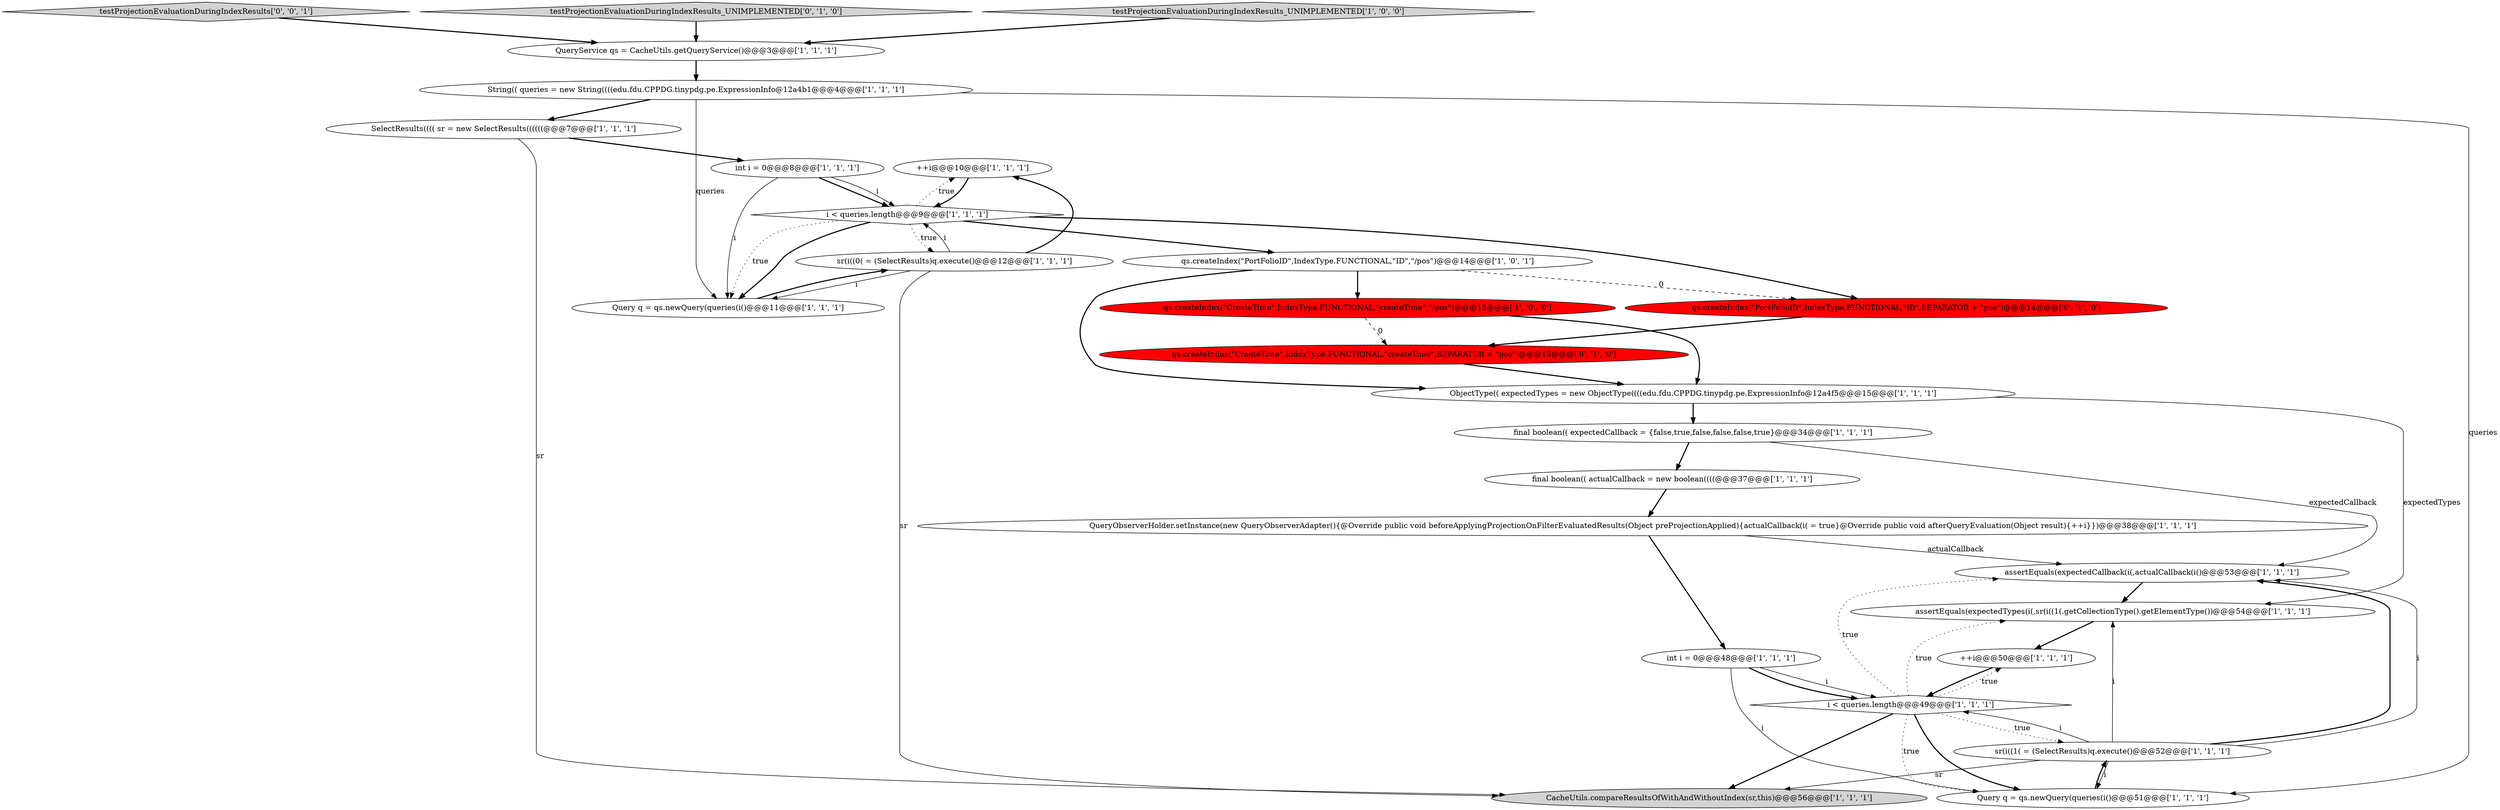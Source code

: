 digraph {
19 [style = filled, label = "++i@@@10@@@['1', '1', '1']", fillcolor = white, shape = ellipse image = "AAA0AAABBB1BBB"];
11 [style = filled, label = "int i = 0@@@8@@@['1', '1', '1']", fillcolor = white, shape = ellipse image = "AAA0AAABBB1BBB"];
26 [style = filled, label = "testProjectionEvaluationDuringIndexResults['0', '0', '1']", fillcolor = lightgray, shape = diamond image = "AAA0AAABBB3BBB"];
23 [style = filled, label = "qs.createIndex(\"PortFolioID\",IndexType.FUNCTIONAL,\"ID\",SEPARATOR + \"pos\")@@@14@@@['0', '1', '0']", fillcolor = red, shape = ellipse image = "AAA1AAABBB2BBB"];
24 [style = filled, label = "qs.createIndex(\"CreateTime\",IndexType.FUNCTIONAL,\"createTime\",SEPARATOR + \"pos\")@@@15@@@['0', '1', '0']", fillcolor = red, shape = ellipse image = "AAA1AAABBB2BBB"];
7 [style = filled, label = "++i@@@50@@@['1', '1', '1']", fillcolor = white, shape = ellipse image = "AAA0AAABBB1BBB"];
20 [style = filled, label = "ObjectType(( expectedTypes = new ObjectType((((edu.fdu.CPPDG.tinypdg.pe.ExpressionInfo@12a4f5@@@15@@@['1', '1', '1']", fillcolor = white, shape = ellipse image = "AAA0AAABBB1BBB"];
16 [style = filled, label = "i < queries.length@@@9@@@['1', '1', '1']", fillcolor = white, shape = diamond image = "AAA0AAABBB1BBB"];
10 [style = filled, label = "QueryObserverHolder.setInstance(new QueryObserverAdapter(){@Override public void beforeApplyingProjectionOnFilterEvaluatedResults(Object preProjectionApplied){actualCallback(i( = true}@Override public void afterQueryEvaluation(Object result){++i}})@@@38@@@['1', '1', '1']", fillcolor = white, shape = ellipse image = "AAA0AAABBB1BBB"];
6 [style = filled, label = "assertEquals(expectedCallback(i(,actualCallback(i()@@@53@@@['1', '1', '1']", fillcolor = white, shape = ellipse image = "AAA0AAABBB1BBB"];
5 [style = filled, label = "i < queries.length@@@49@@@['1', '1', '1']", fillcolor = white, shape = diamond image = "AAA0AAABBB1BBB"];
14 [style = filled, label = "Query q = qs.newQuery(queries(i()@@@11@@@['1', '1', '1']", fillcolor = white, shape = ellipse image = "AAA0AAABBB1BBB"];
9 [style = filled, label = "final boolean(( expectedCallback = {false,true,false,false,false,true}@@@34@@@['1', '1', '1']", fillcolor = white, shape = ellipse image = "AAA0AAABBB1BBB"];
1 [style = filled, label = "QueryService qs = CacheUtils.getQueryService()@@@3@@@['1', '1', '1']", fillcolor = white, shape = ellipse image = "AAA0AAABBB1BBB"];
25 [style = filled, label = "testProjectionEvaluationDuringIndexResults_UNIMPLEMENTED['0', '1', '0']", fillcolor = lightgray, shape = diamond image = "AAA0AAABBB2BBB"];
21 [style = filled, label = "qs.createIndex(\"CreateTime\",IndexType.FUNCTIONAL,\"createTime\",\"/pos\")@@@15@@@['1', '0', '0']", fillcolor = red, shape = ellipse image = "AAA1AAABBB1BBB"];
2 [style = filled, label = "String(( queries = new String((((edu.fdu.CPPDG.tinypdg.pe.ExpressionInfo@12a4b1@@@4@@@['1', '1', '1']", fillcolor = white, shape = ellipse image = "AAA0AAABBB1BBB"];
22 [style = filled, label = "int i = 0@@@48@@@['1', '1', '1']", fillcolor = white, shape = ellipse image = "AAA0AAABBB1BBB"];
0 [style = filled, label = "SelectResults(((( sr = new SelectResults((((((@@@7@@@['1', '1', '1']", fillcolor = white, shape = ellipse image = "AAA0AAABBB1BBB"];
17 [style = filled, label = "Query q = qs.newQuery(queries(i()@@@51@@@['1', '1', '1']", fillcolor = white, shape = ellipse image = "AAA0AAABBB1BBB"];
12 [style = filled, label = "qs.createIndex(\"PortFolioID\",IndexType.FUNCTIONAL,\"ID\",\"/pos\")@@@14@@@['1', '0', '1']", fillcolor = white, shape = ellipse image = "AAA0AAABBB1BBB"];
15 [style = filled, label = "CacheUtils.compareResultsOfWithAndWithoutIndex(sr,this)@@@56@@@['1', '1', '1']", fillcolor = lightgray, shape = ellipse image = "AAA0AAABBB1BBB"];
13 [style = filled, label = "final boolean(( actualCallback = new boolean((((@@@37@@@['1', '1', '1']", fillcolor = white, shape = ellipse image = "AAA0AAABBB1BBB"];
18 [style = filled, label = "assertEquals(expectedTypes(i(,sr(i((1(.getCollectionType().getElementType())@@@54@@@['1', '1', '1']", fillcolor = white, shape = ellipse image = "AAA0AAABBB1BBB"];
4 [style = filled, label = "sr(i((1( = (SelectResults)q.execute()@@@52@@@['1', '1', '1']", fillcolor = white, shape = ellipse image = "AAA0AAABBB1BBB"];
3 [style = filled, label = "testProjectionEvaluationDuringIndexResults_UNIMPLEMENTED['1', '0', '0']", fillcolor = lightgray, shape = diamond image = "AAA0AAABBB1BBB"];
8 [style = filled, label = "sr(i((0( = (SelectResults)q.execute()@@@12@@@['1', '1', '1']", fillcolor = white, shape = ellipse image = "AAA0AAABBB1BBB"];
5->17 [style = dotted, label="true"];
10->22 [style = bold, label=""];
11->16 [style = bold, label=""];
13->10 [style = bold, label=""];
16->19 [style = dotted, label="true"];
16->8 [style = dotted, label="true"];
25->1 [style = bold, label=""];
12->23 [style = dashed, label="0"];
3->1 [style = bold, label=""];
2->14 [style = solid, label="queries"];
8->16 [style = solid, label="i"];
20->9 [style = bold, label=""];
4->6 [style = bold, label=""];
8->15 [style = solid, label="sr"];
12->21 [style = bold, label=""];
8->19 [style = bold, label=""];
6->18 [style = bold, label=""];
0->15 [style = solid, label="sr"];
4->18 [style = solid, label="i"];
26->1 [style = bold, label=""];
12->20 [style = bold, label=""];
5->6 [style = dotted, label="true"];
0->11 [style = bold, label=""];
5->15 [style = bold, label=""];
16->23 [style = bold, label=""];
4->5 [style = solid, label="i"];
5->17 [style = bold, label=""];
22->5 [style = solid, label="i"];
22->5 [style = bold, label=""];
11->16 [style = solid, label="i"];
4->17 [style = solid, label="i"];
5->4 [style = dotted, label="true"];
19->16 [style = bold, label=""];
4->6 [style = solid, label="i"];
24->20 [style = bold, label=""];
7->5 [style = bold, label=""];
2->0 [style = bold, label=""];
23->24 [style = bold, label=""];
21->20 [style = bold, label=""];
8->14 [style = solid, label="i"];
5->7 [style = dotted, label="true"];
16->14 [style = dotted, label="true"];
11->14 [style = solid, label="i"];
16->14 [style = bold, label=""];
1->2 [style = bold, label=""];
14->8 [style = bold, label=""];
10->6 [style = solid, label="actualCallback"];
4->15 [style = solid, label="sr"];
18->7 [style = bold, label=""];
9->6 [style = solid, label="expectedCallback"];
21->24 [style = dashed, label="0"];
16->12 [style = bold, label=""];
2->17 [style = solid, label="queries"];
17->4 [style = bold, label=""];
20->18 [style = solid, label="expectedTypes"];
5->18 [style = dotted, label="true"];
9->13 [style = bold, label=""];
22->17 [style = solid, label="i"];
}
